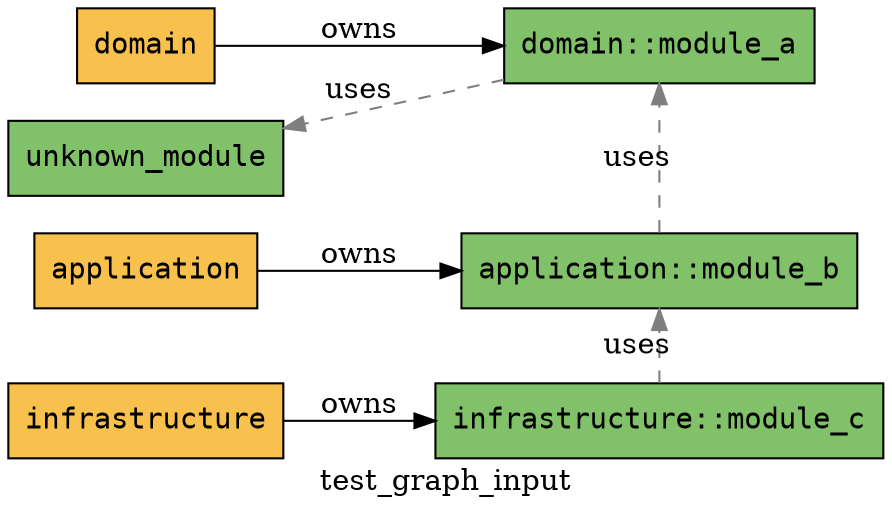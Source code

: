digraph {
    graph [
        label="test_graph_input",
        layout=dot,
        rankdir=LR
    ];
    
    node [
        fontname="monospace",
        shape="box",
        style="filled"
    ];
    
    "my_app::domain" [label="domain", fillcolor="#f8c04c"];
    "my_app::application" [label="application", fillcolor="#f8c04c"];
    "my_app::infrastructure" [label="infrastructure", fillcolor="#f8c04c"];
    "my_app::unknown_module" [label="unknown_module", fillcolor="#81c169"];
    
    "my_app::domain::module_a" [label="domain::module_a", fillcolor="#81c169"];
    "my_app::application::module_b" [label="application::module_b", fillcolor="#81c169"];
    "my_app::infrastructure::module_c" [label="infrastructure::module_c", fillcolor="#81c169"];
    
    "my_app::domain" -> "my_app::domain::module_a" [label="owns", color="#000000", style="solid", constraint=true];
    "my_app::application" -> "my_app::application::module_b" [label="owns", color="#000000", style="solid", constraint=true];
    "my_app::infrastructure" -> "my_app::infrastructure::module_c" [label="owns", color="#000000", style="solid", constraint=true];
    
    "my_app::application::module_b" -> "my_app::domain::module_a" [label="uses", color="#7f7f7f", style="dashed", constraint=false];
    "my_app::infrastructure::module_c" -> "my_app::application::module_b" [label="uses", color="#7f7f7f", style="dashed", constraint=false];
    "my_app::domain::module_a" -> "my_app::unknown_module" [label="uses", color="#7f7f7f", style="dashed", constraint=false];
}